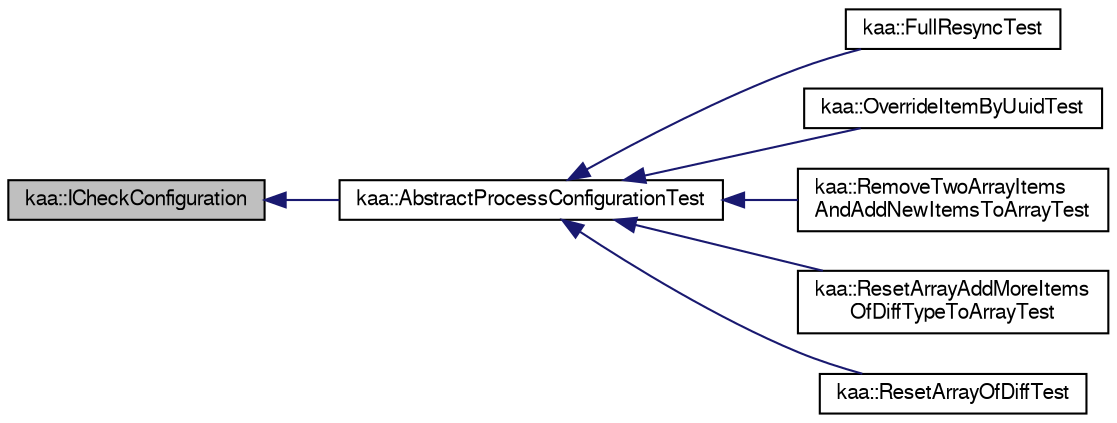 digraph "kaa::ICheckConfiguration"
{
  bgcolor="transparent";
  edge [fontname="FreeSans",fontsize="10",labelfontname="FreeSans",labelfontsize="10"];
  node [fontname="FreeSans",fontsize="10",shape=record];
  rankdir="LR";
  Node1 [label="kaa::ICheckConfiguration",height=0.2,width=0.4,color="black", fillcolor="grey75", style="filled" fontcolor="black"];
  Node1 -> Node2 [dir="back",color="midnightblue",fontsize="10",style="solid",fontname="FreeSans"];
  Node2 [label="kaa::AbstractProcessConfigurationTest",height=0.2,width=0.4,color="black",URL="$classkaa_1_1AbstractProcessConfigurationTest.html"];
  Node2 -> Node3 [dir="back",color="midnightblue",fontsize="10",style="solid",fontname="FreeSans"];
  Node3 [label="kaa::FullResyncTest",height=0.2,width=0.4,color="black",URL="$classkaa_1_1FullResyncTest.html"];
  Node2 -> Node4 [dir="back",color="midnightblue",fontsize="10",style="solid",fontname="FreeSans"];
  Node4 [label="kaa::OverrideItemByUuidTest",height=0.2,width=0.4,color="black",URL="$classkaa_1_1OverrideItemByUuidTest.html"];
  Node2 -> Node5 [dir="back",color="midnightblue",fontsize="10",style="solid",fontname="FreeSans"];
  Node5 [label="kaa::RemoveTwoArrayItems\lAndAddNewItemsToArrayTest",height=0.2,width=0.4,color="black",URL="$classkaa_1_1RemoveTwoArrayItemsAndAddNewItemsToArrayTest.html"];
  Node2 -> Node6 [dir="back",color="midnightblue",fontsize="10",style="solid",fontname="FreeSans"];
  Node6 [label="kaa::ResetArrayAddMoreItems\lOfDiffTypeToArrayTest",height=0.2,width=0.4,color="black",URL="$classkaa_1_1ResetArrayAddMoreItemsOfDiffTypeToArrayTest.html"];
  Node2 -> Node7 [dir="back",color="midnightblue",fontsize="10",style="solid",fontname="FreeSans"];
  Node7 [label="kaa::ResetArrayOfDiffTest",height=0.2,width=0.4,color="black",URL="$classkaa_1_1ResetArrayOfDiffTest.html"];
}
